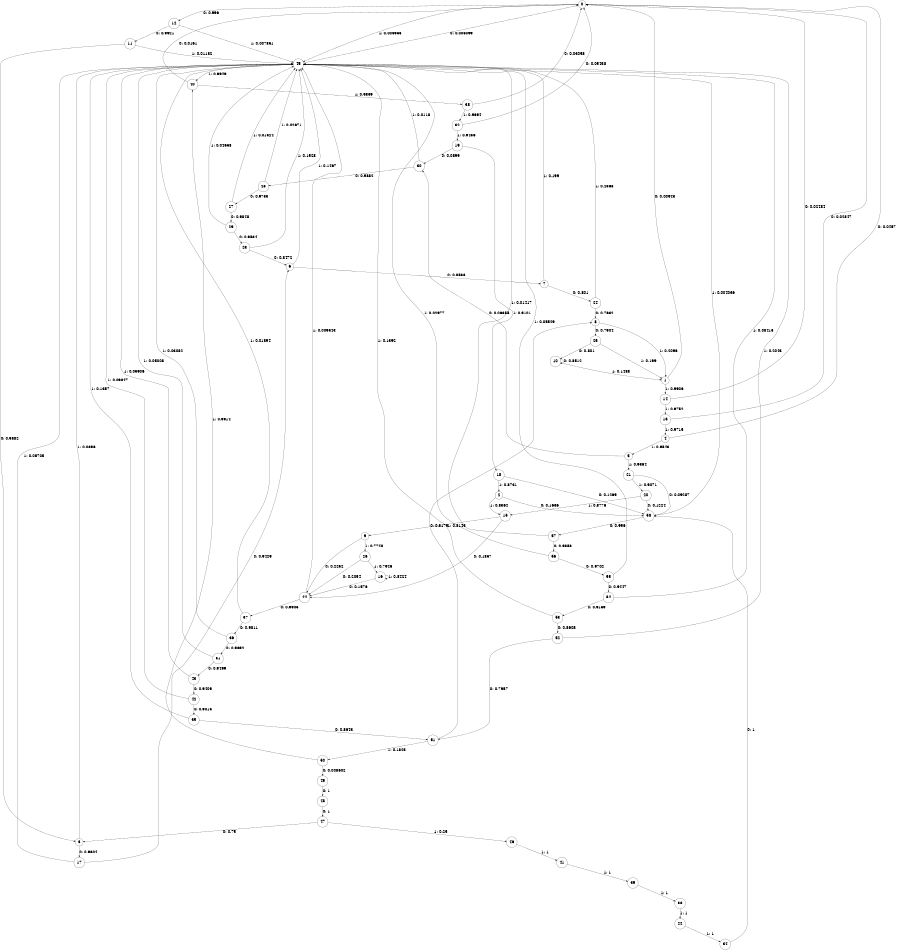 digraph "ch1_random_source_L16" {
size = "6,8.5";
ratio = "fill";
node [shape = circle];
node [fontsize = 24];
edge [fontsize = 24];
0 -> 12 [label = "0: 0.996    "];
0 -> 45 [label = "1: 0.003953  "];
1 -> 0 [label = "0: 0.00943  "];
1 -> 14 [label = "1: 0.9906   "];
2 -> 58 [label = "0: 0.1636   "];
2 -> 15 [label = "1: 0.8364   "];
3 -> 17 [label = "0: 0.9604   "];
3 -> 45 [label = "1: 0.0396   "];
4 -> 0 [label = "0: 0.0457   "];
4 -> 5 [label = "1: 0.9543   "];
5 -> 30 [label = "0: 0.06355  "];
5 -> 21 [label = "1: 0.9364   "];
6 -> 7 [label = "0: 0.8533   "];
6 -> 45 [label = "1: 0.1467   "];
7 -> 24 [label = "0: 0.801    "];
7 -> 45 [label = "1: 0.199    "];
8 -> 25 [label = "0: 0.7904   "];
8 -> 1 [label = "1: 0.2096   "];
9 -> 44 [label = "0: 0.2252   "];
9 -> 26 [label = "1: 0.7748   "];
10 -> 10 [label = "0: 0.8512   "];
10 -> 1 [label = "1: 0.1488   "];
11 -> 3 [label = "0: 0.9882   "];
11 -> 45 [label = "1: 0.01182  "];
12 -> 11 [label = "0: 0.9921   "];
12 -> 45 [label = "1: 0.007851  "];
13 -> 0 [label = "0: 0.02847  "];
13 -> 4 [label = "1: 0.9715   "];
14 -> 0 [label = "0: 0.02484  "];
14 -> 13 [label = "1: 0.9752   "];
15 -> 44 [label = "0: 0.1857   "];
15 -> 9 [label = "1: 0.8143   "];
16 -> 44 [label = "0: 0.1576   "];
16 -> 16 [label = "1: 0.8424   "];
17 -> 6 [label = "0: 0.9429   "];
17 -> 45 [label = "1: 0.05705  "];
18 -> 58 [label = "0: 0.1269   "];
18 -> 2 [label = "1: 0.8731   "];
19 -> 30 [label = "0: 0.0899   "];
19 -> 18 [label = "1: 0.9101   "];
20 -> 58 [label = "0: 0.1224   "];
20 -> 15 [label = "1: 0.8776   "];
21 -> 58 [label = "0: 0.09287  "];
21 -> 20 [label = "1: 0.9071   "];
22 -> 34 [label = "1: 1        "];
23 -> 6 [label = "0: 0.8472   "];
23 -> 45 [label = "1: 0.1528   "];
24 -> 8 [label = "0: 0.7632   "];
24 -> 45 [label = "1: 0.2368   "];
25 -> 10 [label = "0: 0.801    "];
25 -> 1 [label = "1: 0.199    "];
26 -> 44 [label = "0: 0.2054   "];
26 -> 16 [label = "1: 0.7946   "];
27 -> 29 [label = "0: 0.9848   "];
27 -> 45 [label = "1: 0.01524  "];
28 -> 27 [label = "0: 0.9733   "];
28 -> 45 [label = "1: 0.02671  "];
29 -> 23 [label = "0: 0.9534   "];
29 -> 45 [label = "1: 0.04658  "];
30 -> 28 [label = "0: 0.9882   "];
30 -> 45 [label = "1: 0.0118   "];
31 -> 43 [label = "0: 0.9499   "];
31 -> 45 [label = "1: 0.05008  "];
32 -> 0 [label = "0: 0.05438  "];
32 -> 19 [label = "1: 0.9456   "];
33 -> 22 [label = "1: 1        "];
34 -> 58 [label = "0: 1        "];
35 -> 51 [label = "0: 0.8643   "];
35 -> 45 [label = "1: 0.1357   "];
36 -> 31 [label = "0: 0.9692   "];
36 -> 45 [label = "1: 0.03082  "];
37 -> 36 [label = "0: 0.9811   "];
37 -> 45 [label = "1: 0.01894  "];
38 -> 0 [label = "0: 0.03058  "];
38 -> 32 [label = "1: 0.9694   "];
39 -> 33 [label = "1: 1        "];
40 -> 0 [label = "0: 0.0161   "];
40 -> 38 [label = "1: 0.9839   "];
41 -> 39 [label = "1: 1        "];
42 -> 35 [label = "0: 0.9015   "];
42 -> 45 [label = "1: 0.09847  "];
43 -> 42 [label = "0: 0.9409   "];
43 -> 45 [label = "1: 0.05906  "];
44 -> 37 [label = "0: 0.9905   "];
44 -> 45 [label = "1: 0.009543  "];
45 -> 0 [label = "0: 0.005099  "];
45 -> 40 [label = "1: 0.9949   "];
46 -> 41 [label = "1: 1        "];
47 -> 3 [label = "0: 0.75     "];
47 -> 46 [label = "1: 0.25     "];
48 -> 47 [label = "0: 1        "];
49 -> 48 [label = "0: 1        "];
50 -> 49 [label = "0: 0.008602  "];
50 -> 40 [label = "1: 0.9914   "];
51 -> 8 [label = "0: 0.8175   "];
51 -> 50 [label = "1: 0.1825   "];
52 -> 51 [label = "0: 0.7957   "];
52 -> 45 [label = "1: 0.2043   "];
53 -> 52 [label = "0: 0.8608   "];
53 -> 45 [label = "1: 0.1392   "];
54 -> 53 [label = "0: 0.9159   "];
54 -> 45 [label = "1: 0.08413  "];
55 -> 54 [label = "0: 0.9447   "];
55 -> 45 [label = "1: 0.05529  "];
56 -> 55 [label = "0: 0.9702   "];
56 -> 45 [label = "1: 0.02977  "];
57 -> 56 [label = "0: 0.9858   "];
57 -> 45 [label = "1: 0.01417  "];
58 -> 57 [label = "0: 0.996    "];
58 -> 45 [label = "1: 0.004036  "];
}